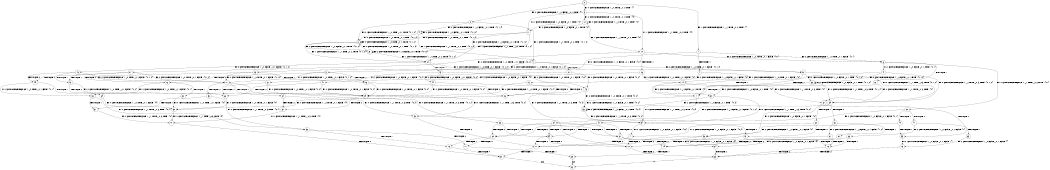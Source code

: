 digraph BCG {
size = "7, 10.5";
center = TRUE;
node [shape = circle];
0 [peripheries = 2];
0 -> 1 [label = "EX !1 !ATOMIC_EXCH_BRANCH (1, +1, TRUE, +0, 2, TRUE) !{}"];
0 -> 2 [label = "EX !2 !ATOMIC_EXCH_BRANCH (1, +0, FALSE, +0, 1, TRUE) !{}"];
0 -> 3 [label = "EX !0 !ATOMIC_EXCH_BRANCH (1, +0, TRUE, +0, 1, TRUE) !{}"];
1 -> 4 [label = "TERMINATE !1"];
1 -> 5 [label = "EX !2 !ATOMIC_EXCH_BRANCH (1, +0, FALSE, +0, 1, FALSE) !{0, 1}"];
1 -> 6 [label = "EX !0 !ATOMIC_EXCH_BRANCH (1, +0, TRUE, +0, 1, FALSE) !{0, 1}"];
2 -> 7 [label = "EX !1 !ATOMIC_EXCH_BRANCH (1, +1, TRUE, +0, 2, TRUE) !{0, 1, 2}"];
2 -> 8 [label = "EX !0 !ATOMIC_EXCH_BRANCH (1, +0, TRUE, +0, 1, TRUE) !{0, 1, 2}"];
2 -> 9 [label = "EX !2 !ATOMIC_EXCH_BRANCH (1, +0, FALSE, +0, 1, TRUE) !{0, 1, 2}"];
3 -> 10 [label = "EX !1 !ATOMIC_EXCH_BRANCH (1, +1, TRUE, +0, 2, TRUE) !{0}"];
3 -> 11 [label = "EX !2 !ATOMIC_EXCH_BRANCH (1, +0, FALSE, +0, 1, TRUE) !{0}"];
3 -> 12 [label = "EX !0 !ATOMIC_EXCH_BRANCH (1, +0, TRUE, +0, 1, TRUE) !{0}"];
4 -> 13 [label = "EX !2 !ATOMIC_EXCH_BRANCH (1, +0, FALSE, +0, 1, FALSE) !{0}"];
4 -> 14 [label = "EX !0 !ATOMIC_EXCH_BRANCH (1, +0, TRUE, +0, 1, FALSE) !{0}"];
5 -> 15 [label = "TERMINATE !1"];
5 -> 16 [label = "TERMINATE !2"];
5 -> 17 [label = "EX !0 !ATOMIC_EXCH_BRANCH (1, +0, TRUE, +0, 1, FALSE) !{0, 1, 2}"];
6 -> 18 [label = "TERMINATE !1"];
6 -> 19 [label = "EX !2 !ATOMIC_EXCH_BRANCH (1, +0, FALSE, +0, 1, TRUE) !{0, 1}"];
6 -> 20 [label = "EX !0 !ATOMIC_EXCH_BRANCH (1, +1, TRUE, +0, 3, TRUE) !{0, 1}"];
7 -> 21 [label = "TERMINATE !1"];
7 -> 22 [label = "EX !0 !ATOMIC_EXCH_BRANCH (1, +0, TRUE, +0, 1, FALSE) !{0, 1, 2}"];
7 -> 23 [label = "EX !2 !ATOMIC_EXCH_BRANCH (1, +0, FALSE, +0, 1, FALSE) !{0, 1, 2}"];
8 -> 24 [label = "EX !1 !ATOMIC_EXCH_BRANCH (1, +1, TRUE, +0, 2, TRUE) !{0, 1, 2}"];
8 -> 25 [label = "EX !2 !ATOMIC_EXCH_BRANCH (1, +0, FALSE, +0, 1, TRUE) !{0, 1, 2}"];
8 -> 8 [label = "EX !0 !ATOMIC_EXCH_BRANCH (1, +0, TRUE, +0, 1, TRUE) !{0, 1, 2}"];
9 -> 7 [label = "EX !1 !ATOMIC_EXCH_BRANCH (1, +1, TRUE, +0, 2, TRUE) !{0, 1, 2}"];
9 -> 8 [label = "EX !0 !ATOMIC_EXCH_BRANCH (1, +0, TRUE, +0, 1, TRUE) !{0, 1, 2}"];
9 -> 9 [label = "EX !2 !ATOMIC_EXCH_BRANCH (1, +0, FALSE, +0, 1, TRUE) !{0, 1, 2}"];
10 -> 26 [label = "TERMINATE !1"];
10 -> 27 [label = "EX !2 !ATOMIC_EXCH_BRANCH (1, +0, FALSE, +0, 1, FALSE) !{0, 1}"];
10 -> 6 [label = "EX !0 !ATOMIC_EXCH_BRANCH (1, +0, TRUE, +0, 1, FALSE) !{0, 1}"];
11 -> 24 [label = "EX !1 !ATOMIC_EXCH_BRANCH (1, +1, TRUE, +0, 2, TRUE) !{0, 1, 2}"];
11 -> 25 [label = "EX !2 !ATOMIC_EXCH_BRANCH (1, +0, FALSE, +0, 1, TRUE) !{0, 1, 2}"];
11 -> 8 [label = "EX !0 !ATOMIC_EXCH_BRANCH (1, +0, TRUE, +0, 1, TRUE) !{0, 1, 2}"];
12 -> 10 [label = "EX !1 !ATOMIC_EXCH_BRANCH (1, +1, TRUE, +0, 2, TRUE) !{0}"];
12 -> 11 [label = "EX !2 !ATOMIC_EXCH_BRANCH (1, +0, FALSE, +0, 1, TRUE) !{0}"];
12 -> 12 [label = "EX !0 !ATOMIC_EXCH_BRANCH (1, +0, TRUE, +0, 1, TRUE) !{0}"];
13 -> 28 [label = "TERMINATE !2"];
13 -> 29 [label = "EX !0 !ATOMIC_EXCH_BRANCH (1, +0, TRUE, +0, 1, FALSE) !{0, 2}"];
14 -> 30 [label = "EX !2 !ATOMIC_EXCH_BRANCH (1, +0, FALSE, +0, 1, TRUE) !{0}"];
14 -> 31 [label = "EX !0 !ATOMIC_EXCH_BRANCH (1, +1, TRUE, +0, 3, TRUE) !{0}"];
15 -> 28 [label = "TERMINATE !2"];
15 -> 29 [label = "EX !0 !ATOMIC_EXCH_BRANCH (1, +0, TRUE, +0, 1, FALSE) !{0, 2}"];
16 -> 32 [label = "TERMINATE !1"];
16 -> 33 [label = "EX !0 !ATOMIC_EXCH_BRANCH (1, +0, TRUE, +0, 1, FALSE) !{0, 1}"];
17 -> 34 [label = "TERMINATE !1"];
17 -> 35 [label = "TERMINATE !2"];
17 -> 36 [label = "EX !0 !ATOMIC_EXCH_BRANCH (1, +1, TRUE, +0, 3, TRUE) !{0, 1, 2}"];
18 -> 30 [label = "EX !2 !ATOMIC_EXCH_BRANCH (1, +0, FALSE, +0, 1, TRUE) !{0}"];
18 -> 31 [label = "EX !0 !ATOMIC_EXCH_BRANCH (1, +1, TRUE, +0, 3, TRUE) !{0}"];
19 -> 37 [label = "TERMINATE !1"];
19 -> 38 [label = "EX !2 !ATOMIC_EXCH_BRANCH (1, +0, FALSE, +0, 1, TRUE) !{0, 1, 2}"];
19 -> 39 [label = "EX !0 !ATOMIC_EXCH_BRANCH (1, +1, TRUE, +0, 3, TRUE) !{0, 1, 2}"];
20 -> 40 [label = "TERMINATE !1"];
20 -> 41 [label = "TERMINATE !0"];
20 -> 42 [label = "EX !2 !ATOMIC_EXCH_BRANCH (1, +0, FALSE, +0, 1, FALSE) !{0, 1}"];
21 -> 43 [label = "EX !0 !ATOMIC_EXCH_BRANCH (1, +0, TRUE, +0, 1, FALSE) !{0, 2}"];
21 -> 44 [label = "EX !2 !ATOMIC_EXCH_BRANCH (1, +0, FALSE, +0, 1, FALSE) !{0, 2}"];
22 -> 37 [label = "TERMINATE !1"];
22 -> 38 [label = "EX !2 !ATOMIC_EXCH_BRANCH (1, +0, FALSE, +0, 1, TRUE) !{0, 1, 2}"];
22 -> 39 [label = "EX !0 !ATOMIC_EXCH_BRANCH (1, +1, TRUE, +0, 3, TRUE) !{0, 1, 2}"];
23 -> 15 [label = "TERMINATE !1"];
23 -> 16 [label = "TERMINATE !2"];
23 -> 17 [label = "EX !0 !ATOMIC_EXCH_BRANCH (1, +0, TRUE, +0, 1, FALSE) !{0, 1, 2}"];
24 -> 45 [label = "TERMINATE !1"];
24 -> 46 [label = "EX !2 !ATOMIC_EXCH_BRANCH (1, +0, FALSE, +0, 1, FALSE) !{0, 1, 2}"];
24 -> 22 [label = "EX !0 !ATOMIC_EXCH_BRANCH (1, +0, TRUE, +0, 1, FALSE) !{0, 1, 2}"];
25 -> 24 [label = "EX !1 !ATOMIC_EXCH_BRANCH (1, +1, TRUE, +0, 2, TRUE) !{0, 1, 2}"];
25 -> 25 [label = "EX !2 !ATOMIC_EXCH_BRANCH (1, +0, FALSE, +0, 1, TRUE) !{0, 1, 2}"];
25 -> 8 [label = "EX !0 !ATOMIC_EXCH_BRANCH (1, +0, TRUE, +0, 1, TRUE) !{0, 1, 2}"];
26 -> 47 [label = "EX !2 !ATOMIC_EXCH_BRANCH (1, +0, FALSE, +0, 1, FALSE) !{0}"];
26 -> 14 [label = "EX !0 !ATOMIC_EXCH_BRANCH (1, +0, TRUE, +0, 1, FALSE) !{0}"];
27 -> 48 [label = "TERMINATE !1"];
27 -> 49 [label = "TERMINATE !2"];
27 -> 17 [label = "EX !0 !ATOMIC_EXCH_BRANCH (1, +0, TRUE, +0, 1, FALSE) !{0, 1, 2}"];
28 -> 50 [label = "EX !0 !ATOMIC_EXCH_BRANCH (1, +0, TRUE, +0, 1, FALSE) !{0}"];
29 -> 51 [label = "TERMINATE !2"];
29 -> 52 [label = "EX !0 !ATOMIC_EXCH_BRANCH (1, +1, TRUE, +0, 3, TRUE) !{0, 2}"];
30 -> 53 [label = "EX !2 !ATOMIC_EXCH_BRANCH (1, +0, FALSE, +0, 1, TRUE) !{0, 2}"];
30 -> 54 [label = "EX !0 !ATOMIC_EXCH_BRANCH (1, +1, TRUE, +0, 3, TRUE) !{0, 2}"];
31 -> 55 [label = "TERMINATE !0"];
31 -> 56 [label = "EX !2 !ATOMIC_EXCH_BRANCH (1, +0, FALSE, +0, 1, FALSE) !{0}"];
32 -> 50 [label = "EX !0 !ATOMIC_EXCH_BRANCH (1, +0, TRUE, +0, 1, FALSE) !{0}"];
33 -> 57 [label = "TERMINATE !1"];
33 -> 58 [label = "EX !0 !ATOMIC_EXCH_BRANCH (1, +1, TRUE, +0, 3, TRUE) !{0, 1}"];
34 -> 51 [label = "TERMINATE !2"];
34 -> 52 [label = "EX !0 !ATOMIC_EXCH_BRANCH (1, +1, TRUE, +0, 3, TRUE) !{0, 2}"];
35 -> 57 [label = "TERMINATE !1"];
35 -> 58 [label = "EX !0 !ATOMIC_EXCH_BRANCH (1, +1, TRUE, +0, 3, TRUE) !{0, 1}"];
36 -> 59 [label = "TERMINATE !1"];
36 -> 60 [label = "TERMINATE !2"];
36 -> 61 [label = "TERMINATE !0"];
37 -> 53 [label = "EX !2 !ATOMIC_EXCH_BRANCH (1, +0, FALSE, +0, 1, TRUE) !{0, 2}"];
37 -> 54 [label = "EX !0 !ATOMIC_EXCH_BRANCH (1, +1, TRUE, +0, 3, TRUE) !{0, 2}"];
38 -> 37 [label = "TERMINATE !1"];
38 -> 38 [label = "EX !2 !ATOMIC_EXCH_BRANCH (1, +0, FALSE, +0, 1, TRUE) !{0, 1, 2}"];
38 -> 39 [label = "EX !0 !ATOMIC_EXCH_BRANCH (1, +1, TRUE, +0, 3, TRUE) !{0, 1, 2}"];
39 -> 62 [label = "TERMINATE !1"];
39 -> 63 [label = "TERMINATE !0"];
39 -> 64 [label = "EX !2 !ATOMIC_EXCH_BRANCH (1, +0, FALSE, +0, 1, FALSE) !{0, 1, 2}"];
40 -> 55 [label = "TERMINATE !0"];
40 -> 56 [label = "EX !2 !ATOMIC_EXCH_BRANCH (1, +0, FALSE, +0, 1, FALSE) !{0}"];
41 -> 65 [label = "TERMINATE !1"];
41 -> 66 [label = "EX !2 !ATOMIC_EXCH_BRANCH (1, +0, FALSE, +0, 1, FALSE) !{1}"];
42 -> 59 [label = "TERMINATE !1"];
42 -> 60 [label = "TERMINATE !2"];
42 -> 61 [label = "TERMINATE !0"];
43 -> 53 [label = "EX !2 !ATOMIC_EXCH_BRANCH (1, +0, FALSE, +0, 1, TRUE) !{0, 2}"];
43 -> 54 [label = "EX !0 !ATOMIC_EXCH_BRANCH (1, +1, TRUE, +0, 3, TRUE) !{0, 2}"];
44 -> 28 [label = "TERMINATE !2"];
44 -> 29 [label = "EX !0 !ATOMIC_EXCH_BRANCH (1, +0, TRUE, +0, 1, FALSE) !{0, 2}"];
45 -> 67 [label = "EX !2 !ATOMIC_EXCH_BRANCH (1, +0, FALSE, +0, 1, FALSE) !{0, 2}"];
45 -> 43 [label = "EX !0 !ATOMIC_EXCH_BRANCH (1, +0, TRUE, +0, 1, FALSE) !{0, 2}"];
46 -> 48 [label = "TERMINATE !1"];
46 -> 49 [label = "TERMINATE !2"];
46 -> 17 [label = "EX !0 !ATOMIC_EXCH_BRANCH (1, +0, TRUE, +0, 1, FALSE) !{0, 1, 2}"];
47 -> 68 [label = "TERMINATE !2"];
47 -> 29 [label = "EX !0 !ATOMIC_EXCH_BRANCH (1, +0, TRUE, +0, 1, FALSE) !{0, 2}"];
48 -> 68 [label = "TERMINATE !2"];
48 -> 29 [label = "EX !0 !ATOMIC_EXCH_BRANCH (1, +0, TRUE, +0, 1, FALSE) !{0, 2}"];
49 -> 69 [label = "TERMINATE !1"];
49 -> 33 [label = "EX !0 !ATOMIC_EXCH_BRANCH (1, +0, TRUE, +0, 1, FALSE) !{0, 1}"];
50 -> 70 [label = "EX !0 !ATOMIC_EXCH_BRANCH (1, +1, TRUE, +0, 3, TRUE) !{0}"];
51 -> 70 [label = "EX !0 !ATOMIC_EXCH_BRANCH (1, +1, TRUE, +0, 3, TRUE) !{0}"];
52 -> 71 [label = "TERMINATE !2"];
52 -> 72 [label = "TERMINATE !0"];
53 -> 53 [label = "EX !2 !ATOMIC_EXCH_BRANCH (1, +0, FALSE, +0, 1, TRUE) !{0, 2}"];
53 -> 54 [label = "EX !0 !ATOMIC_EXCH_BRANCH (1, +1, TRUE, +0, 3, TRUE) !{0, 2}"];
54 -> 73 [label = "TERMINATE !0"];
54 -> 74 [label = "EX !2 !ATOMIC_EXCH_BRANCH (1, +0, FALSE, +0, 1, FALSE) !{0, 2}"];
55 -> 75 [label = "EX !2 !ATOMIC_EXCH_BRANCH (1, +0, FALSE, +0, 1, FALSE) !{}"];
56 -> 71 [label = "TERMINATE !2"];
56 -> 72 [label = "TERMINATE !0"];
57 -> 70 [label = "EX !0 !ATOMIC_EXCH_BRANCH (1, +1, TRUE, +0, 3, TRUE) !{0}"];
58 -> 76 [label = "TERMINATE !1"];
58 -> 77 [label = "TERMINATE !0"];
59 -> 71 [label = "TERMINATE !2"];
59 -> 72 [label = "TERMINATE !0"];
60 -> 76 [label = "TERMINATE !1"];
60 -> 77 [label = "TERMINATE !0"];
61 -> 78 [label = "TERMINATE !1"];
61 -> 79 [label = "TERMINATE !2"];
62 -> 73 [label = "TERMINATE !0"];
62 -> 74 [label = "EX !2 !ATOMIC_EXCH_BRANCH (1, +0, FALSE, +0, 1, FALSE) !{0, 2}"];
63 -> 80 [label = "TERMINATE !1"];
63 -> 81 [label = "EX !2 !ATOMIC_EXCH_BRANCH (1, +0, FALSE, +0, 1, FALSE) !{1, 2}"];
64 -> 59 [label = "TERMINATE !1"];
64 -> 60 [label = "TERMINATE !2"];
64 -> 61 [label = "TERMINATE !0"];
65 -> 75 [label = "EX !2 !ATOMIC_EXCH_BRANCH (1, +0, FALSE, +0, 1, FALSE) !{}"];
66 -> 78 [label = "TERMINATE !1"];
66 -> 79 [label = "TERMINATE !2"];
67 -> 68 [label = "TERMINATE !2"];
67 -> 29 [label = "EX !0 !ATOMIC_EXCH_BRANCH (1, +0, TRUE, +0, 1, FALSE) !{0, 2}"];
68 -> 50 [label = "EX !0 !ATOMIC_EXCH_BRANCH (1, +0, TRUE, +0, 1, FALSE) !{0}"];
69 -> 50 [label = "EX !0 !ATOMIC_EXCH_BRANCH (1, +0, TRUE, +0, 1, FALSE) !{0}"];
70 -> 82 [label = "TERMINATE !0"];
71 -> 82 [label = "TERMINATE !0"];
72 -> 83 [label = "TERMINATE !2"];
73 -> 84 [label = "EX !2 !ATOMIC_EXCH_BRANCH (1, +0, FALSE, +0, 1, FALSE) !{2}"];
74 -> 71 [label = "TERMINATE !2"];
74 -> 72 [label = "TERMINATE !0"];
75 -> 83 [label = "TERMINATE !2"];
76 -> 82 [label = "TERMINATE !0"];
77 -> 85 [label = "TERMINATE !1"];
78 -> 83 [label = "TERMINATE !2"];
79 -> 85 [label = "TERMINATE !1"];
80 -> 84 [label = "EX !2 !ATOMIC_EXCH_BRANCH (1, +0, FALSE, +0, 1, FALSE) !{2}"];
81 -> 78 [label = "TERMINATE !1"];
81 -> 79 [label = "TERMINATE !2"];
82 -> 86 [label = "exit"];
83 -> 86 [label = "exit"];
84 -> 83 [label = "TERMINATE !2"];
85 -> 86 [label = "exit"];
}
